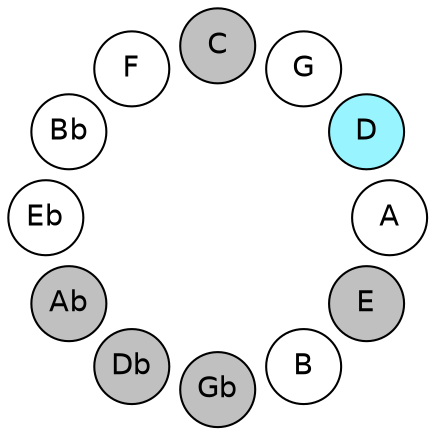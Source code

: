 
graph {

layout = circo;
mindist = .1

node [shape = circle, fontname = Helvetica, margin = 0, style = filled]
edge [style=invis]

subgraph 1 {
	E -- B -- Gb -- Db -- Ab -- Eb -- Bb -- F -- C -- G -- D -- A -- E
}

E [fillcolor = gray];
B [fillcolor = white];
Gb [fillcolor = gray];
Db [fillcolor = gray];
Ab [fillcolor = gray];
Eb [fillcolor = white];
Bb [fillcolor = white];
F [fillcolor = white];
C [fillcolor = gray];
G [fillcolor = white];
D [fillcolor = cadetblue1];
A [fillcolor = white];
}
